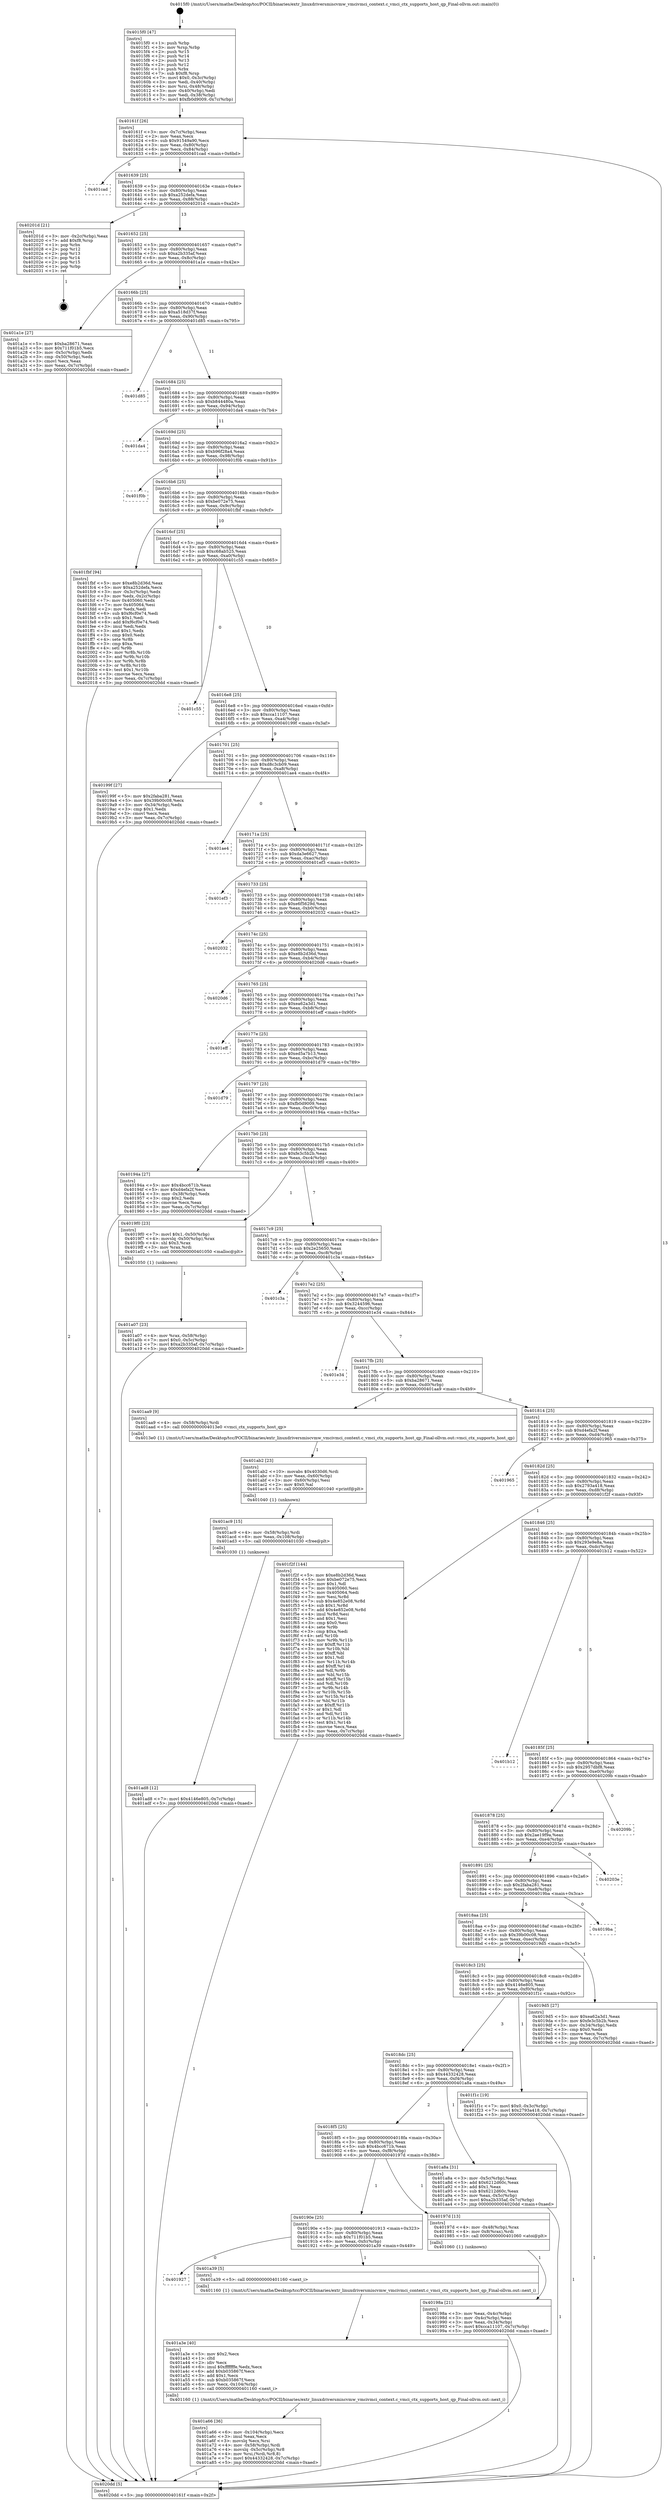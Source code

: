 digraph "0x4015f0" {
  label = "0x4015f0 (/mnt/c/Users/mathe/Desktop/tcc/POCII/binaries/extr_linuxdriversmiscvmw_vmcivmci_context.c_vmci_ctx_supports_host_qp_Final-ollvm.out::main(0))"
  labelloc = "t"
  node[shape=record]

  Entry [label="",width=0.3,height=0.3,shape=circle,fillcolor=black,style=filled]
  "0x40161f" [label="{
     0x40161f [26]\l
     | [instrs]\l
     &nbsp;&nbsp;0x40161f \<+3\>: mov -0x7c(%rbp),%eax\l
     &nbsp;&nbsp;0x401622 \<+2\>: mov %eax,%ecx\l
     &nbsp;&nbsp;0x401624 \<+6\>: sub $0x91549a90,%ecx\l
     &nbsp;&nbsp;0x40162a \<+3\>: mov %eax,-0x80(%rbp)\l
     &nbsp;&nbsp;0x40162d \<+6\>: mov %ecx,-0x84(%rbp)\l
     &nbsp;&nbsp;0x401633 \<+6\>: je 0000000000401cad \<main+0x6bd\>\l
  }"]
  "0x401cad" [label="{
     0x401cad\l
  }", style=dashed]
  "0x401639" [label="{
     0x401639 [25]\l
     | [instrs]\l
     &nbsp;&nbsp;0x401639 \<+5\>: jmp 000000000040163e \<main+0x4e\>\l
     &nbsp;&nbsp;0x40163e \<+3\>: mov -0x80(%rbp),%eax\l
     &nbsp;&nbsp;0x401641 \<+5\>: sub $0xa252defa,%eax\l
     &nbsp;&nbsp;0x401646 \<+6\>: mov %eax,-0x88(%rbp)\l
     &nbsp;&nbsp;0x40164c \<+6\>: je 000000000040201d \<main+0xa2d\>\l
  }"]
  Exit [label="",width=0.3,height=0.3,shape=circle,fillcolor=black,style=filled,peripheries=2]
  "0x40201d" [label="{
     0x40201d [21]\l
     | [instrs]\l
     &nbsp;&nbsp;0x40201d \<+3\>: mov -0x2c(%rbp),%eax\l
     &nbsp;&nbsp;0x402020 \<+7\>: add $0xf8,%rsp\l
     &nbsp;&nbsp;0x402027 \<+1\>: pop %rbx\l
     &nbsp;&nbsp;0x402028 \<+2\>: pop %r12\l
     &nbsp;&nbsp;0x40202a \<+2\>: pop %r13\l
     &nbsp;&nbsp;0x40202c \<+2\>: pop %r14\l
     &nbsp;&nbsp;0x40202e \<+2\>: pop %r15\l
     &nbsp;&nbsp;0x402030 \<+1\>: pop %rbp\l
     &nbsp;&nbsp;0x402031 \<+1\>: ret\l
  }"]
  "0x401652" [label="{
     0x401652 [25]\l
     | [instrs]\l
     &nbsp;&nbsp;0x401652 \<+5\>: jmp 0000000000401657 \<main+0x67\>\l
     &nbsp;&nbsp;0x401657 \<+3\>: mov -0x80(%rbp),%eax\l
     &nbsp;&nbsp;0x40165a \<+5\>: sub $0xa2b335af,%eax\l
     &nbsp;&nbsp;0x40165f \<+6\>: mov %eax,-0x8c(%rbp)\l
     &nbsp;&nbsp;0x401665 \<+6\>: je 0000000000401a1e \<main+0x42e\>\l
  }"]
  "0x401ad8" [label="{
     0x401ad8 [12]\l
     | [instrs]\l
     &nbsp;&nbsp;0x401ad8 \<+7\>: movl $0x4146e805,-0x7c(%rbp)\l
     &nbsp;&nbsp;0x401adf \<+5\>: jmp 00000000004020dd \<main+0xaed\>\l
  }"]
  "0x401a1e" [label="{
     0x401a1e [27]\l
     | [instrs]\l
     &nbsp;&nbsp;0x401a1e \<+5\>: mov $0xba28671,%eax\l
     &nbsp;&nbsp;0x401a23 \<+5\>: mov $0x711f01b5,%ecx\l
     &nbsp;&nbsp;0x401a28 \<+3\>: mov -0x5c(%rbp),%edx\l
     &nbsp;&nbsp;0x401a2b \<+3\>: cmp -0x50(%rbp),%edx\l
     &nbsp;&nbsp;0x401a2e \<+3\>: cmovl %ecx,%eax\l
     &nbsp;&nbsp;0x401a31 \<+3\>: mov %eax,-0x7c(%rbp)\l
     &nbsp;&nbsp;0x401a34 \<+5\>: jmp 00000000004020dd \<main+0xaed\>\l
  }"]
  "0x40166b" [label="{
     0x40166b [25]\l
     | [instrs]\l
     &nbsp;&nbsp;0x40166b \<+5\>: jmp 0000000000401670 \<main+0x80\>\l
     &nbsp;&nbsp;0x401670 \<+3\>: mov -0x80(%rbp),%eax\l
     &nbsp;&nbsp;0x401673 \<+5\>: sub $0xa518d37f,%eax\l
     &nbsp;&nbsp;0x401678 \<+6\>: mov %eax,-0x90(%rbp)\l
     &nbsp;&nbsp;0x40167e \<+6\>: je 0000000000401d85 \<main+0x795\>\l
  }"]
  "0x401ac9" [label="{
     0x401ac9 [15]\l
     | [instrs]\l
     &nbsp;&nbsp;0x401ac9 \<+4\>: mov -0x58(%rbp),%rdi\l
     &nbsp;&nbsp;0x401acd \<+6\>: mov %eax,-0x108(%rbp)\l
     &nbsp;&nbsp;0x401ad3 \<+5\>: call 0000000000401030 \<free@plt\>\l
     | [calls]\l
     &nbsp;&nbsp;0x401030 \{1\} (unknown)\l
  }"]
  "0x401d85" [label="{
     0x401d85\l
  }", style=dashed]
  "0x401684" [label="{
     0x401684 [25]\l
     | [instrs]\l
     &nbsp;&nbsp;0x401684 \<+5\>: jmp 0000000000401689 \<main+0x99\>\l
     &nbsp;&nbsp;0x401689 \<+3\>: mov -0x80(%rbp),%eax\l
     &nbsp;&nbsp;0x40168c \<+5\>: sub $0xb844480a,%eax\l
     &nbsp;&nbsp;0x401691 \<+6\>: mov %eax,-0x94(%rbp)\l
     &nbsp;&nbsp;0x401697 \<+6\>: je 0000000000401da4 \<main+0x7b4\>\l
  }"]
  "0x401ab2" [label="{
     0x401ab2 [23]\l
     | [instrs]\l
     &nbsp;&nbsp;0x401ab2 \<+10\>: movabs $0x4030d6,%rdi\l
     &nbsp;&nbsp;0x401abc \<+3\>: mov %eax,-0x60(%rbp)\l
     &nbsp;&nbsp;0x401abf \<+3\>: mov -0x60(%rbp),%esi\l
     &nbsp;&nbsp;0x401ac2 \<+2\>: mov $0x0,%al\l
     &nbsp;&nbsp;0x401ac4 \<+5\>: call 0000000000401040 \<printf@plt\>\l
     | [calls]\l
     &nbsp;&nbsp;0x401040 \{1\} (unknown)\l
  }"]
  "0x401da4" [label="{
     0x401da4\l
  }", style=dashed]
  "0x40169d" [label="{
     0x40169d [25]\l
     | [instrs]\l
     &nbsp;&nbsp;0x40169d \<+5\>: jmp 00000000004016a2 \<main+0xb2\>\l
     &nbsp;&nbsp;0x4016a2 \<+3\>: mov -0x80(%rbp),%eax\l
     &nbsp;&nbsp;0x4016a5 \<+5\>: sub $0xb96f28a4,%eax\l
     &nbsp;&nbsp;0x4016aa \<+6\>: mov %eax,-0x98(%rbp)\l
     &nbsp;&nbsp;0x4016b0 \<+6\>: je 0000000000401f0b \<main+0x91b\>\l
  }"]
  "0x401a66" [label="{
     0x401a66 [36]\l
     | [instrs]\l
     &nbsp;&nbsp;0x401a66 \<+6\>: mov -0x104(%rbp),%ecx\l
     &nbsp;&nbsp;0x401a6c \<+3\>: imul %eax,%ecx\l
     &nbsp;&nbsp;0x401a6f \<+3\>: movslq %ecx,%rsi\l
     &nbsp;&nbsp;0x401a72 \<+4\>: mov -0x58(%rbp),%rdi\l
     &nbsp;&nbsp;0x401a76 \<+4\>: movslq -0x5c(%rbp),%r8\l
     &nbsp;&nbsp;0x401a7a \<+4\>: mov %rsi,(%rdi,%r8,8)\l
     &nbsp;&nbsp;0x401a7e \<+7\>: movl $0x44332428,-0x7c(%rbp)\l
     &nbsp;&nbsp;0x401a85 \<+5\>: jmp 00000000004020dd \<main+0xaed\>\l
  }"]
  "0x401f0b" [label="{
     0x401f0b\l
  }", style=dashed]
  "0x4016b6" [label="{
     0x4016b6 [25]\l
     | [instrs]\l
     &nbsp;&nbsp;0x4016b6 \<+5\>: jmp 00000000004016bb \<main+0xcb\>\l
     &nbsp;&nbsp;0x4016bb \<+3\>: mov -0x80(%rbp),%eax\l
     &nbsp;&nbsp;0x4016be \<+5\>: sub $0xbe072e75,%eax\l
     &nbsp;&nbsp;0x4016c3 \<+6\>: mov %eax,-0x9c(%rbp)\l
     &nbsp;&nbsp;0x4016c9 \<+6\>: je 0000000000401fbf \<main+0x9cf\>\l
  }"]
  "0x401a3e" [label="{
     0x401a3e [40]\l
     | [instrs]\l
     &nbsp;&nbsp;0x401a3e \<+5\>: mov $0x2,%ecx\l
     &nbsp;&nbsp;0x401a43 \<+1\>: cltd\l
     &nbsp;&nbsp;0x401a44 \<+2\>: idiv %ecx\l
     &nbsp;&nbsp;0x401a46 \<+6\>: imul $0xfffffffe,%edx,%ecx\l
     &nbsp;&nbsp;0x401a4c \<+6\>: add $0xb035867f,%ecx\l
     &nbsp;&nbsp;0x401a52 \<+3\>: add $0x1,%ecx\l
     &nbsp;&nbsp;0x401a55 \<+6\>: sub $0xb035867f,%ecx\l
     &nbsp;&nbsp;0x401a5b \<+6\>: mov %ecx,-0x104(%rbp)\l
     &nbsp;&nbsp;0x401a61 \<+5\>: call 0000000000401160 \<next_i\>\l
     | [calls]\l
     &nbsp;&nbsp;0x401160 \{1\} (/mnt/c/Users/mathe/Desktop/tcc/POCII/binaries/extr_linuxdriversmiscvmw_vmcivmci_context.c_vmci_ctx_supports_host_qp_Final-ollvm.out::next_i)\l
  }"]
  "0x401fbf" [label="{
     0x401fbf [94]\l
     | [instrs]\l
     &nbsp;&nbsp;0x401fbf \<+5\>: mov $0xe8b2d36d,%eax\l
     &nbsp;&nbsp;0x401fc4 \<+5\>: mov $0xa252defa,%ecx\l
     &nbsp;&nbsp;0x401fc9 \<+3\>: mov -0x3c(%rbp),%edx\l
     &nbsp;&nbsp;0x401fcc \<+3\>: mov %edx,-0x2c(%rbp)\l
     &nbsp;&nbsp;0x401fcf \<+7\>: mov 0x405060,%edx\l
     &nbsp;&nbsp;0x401fd6 \<+7\>: mov 0x405064,%esi\l
     &nbsp;&nbsp;0x401fdd \<+2\>: mov %edx,%edi\l
     &nbsp;&nbsp;0x401fdf \<+6\>: sub $0xf6cf0e74,%edi\l
     &nbsp;&nbsp;0x401fe5 \<+3\>: sub $0x1,%edi\l
     &nbsp;&nbsp;0x401fe8 \<+6\>: add $0xf6cf0e74,%edi\l
     &nbsp;&nbsp;0x401fee \<+3\>: imul %edi,%edx\l
     &nbsp;&nbsp;0x401ff1 \<+3\>: and $0x1,%edx\l
     &nbsp;&nbsp;0x401ff4 \<+3\>: cmp $0x0,%edx\l
     &nbsp;&nbsp;0x401ff7 \<+4\>: sete %r8b\l
     &nbsp;&nbsp;0x401ffb \<+3\>: cmp $0xa,%esi\l
     &nbsp;&nbsp;0x401ffe \<+4\>: setl %r9b\l
     &nbsp;&nbsp;0x402002 \<+3\>: mov %r8b,%r10b\l
     &nbsp;&nbsp;0x402005 \<+3\>: and %r9b,%r10b\l
     &nbsp;&nbsp;0x402008 \<+3\>: xor %r9b,%r8b\l
     &nbsp;&nbsp;0x40200b \<+3\>: or %r8b,%r10b\l
     &nbsp;&nbsp;0x40200e \<+4\>: test $0x1,%r10b\l
     &nbsp;&nbsp;0x402012 \<+3\>: cmovne %ecx,%eax\l
     &nbsp;&nbsp;0x402015 \<+3\>: mov %eax,-0x7c(%rbp)\l
     &nbsp;&nbsp;0x402018 \<+5\>: jmp 00000000004020dd \<main+0xaed\>\l
  }"]
  "0x4016cf" [label="{
     0x4016cf [25]\l
     | [instrs]\l
     &nbsp;&nbsp;0x4016cf \<+5\>: jmp 00000000004016d4 \<main+0xe4\>\l
     &nbsp;&nbsp;0x4016d4 \<+3\>: mov -0x80(%rbp),%eax\l
     &nbsp;&nbsp;0x4016d7 \<+5\>: sub $0xc68ab525,%eax\l
     &nbsp;&nbsp;0x4016dc \<+6\>: mov %eax,-0xa0(%rbp)\l
     &nbsp;&nbsp;0x4016e2 \<+6\>: je 0000000000401c55 \<main+0x665\>\l
  }"]
  "0x401927" [label="{
     0x401927\l
  }", style=dashed]
  "0x401c55" [label="{
     0x401c55\l
  }", style=dashed]
  "0x4016e8" [label="{
     0x4016e8 [25]\l
     | [instrs]\l
     &nbsp;&nbsp;0x4016e8 \<+5\>: jmp 00000000004016ed \<main+0xfd\>\l
     &nbsp;&nbsp;0x4016ed \<+3\>: mov -0x80(%rbp),%eax\l
     &nbsp;&nbsp;0x4016f0 \<+5\>: sub $0xcca11107,%eax\l
     &nbsp;&nbsp;0x4016f5 \<+6\>: mov %eax,-0xa4(%rbp)\l
     &nbsp;&nbsp;0x4016fb \<+6\>: je 000000000040199f \<main+0x3af\>\l
  }"]
  "0x401a39" [label="{
     0x401a39 [5]\l
     | [instrs]\l
     &nbsp;&nbsp;0x401a39 \<+5\>: call 0000000000401160 \<next_i\>\l
     | [calls]\l
     &nbsp;&nbsp;0x401160 \{1\} (/mnt/c/Users/mathe/Desktop/tcc/POCII/binaries/extr_linuxdriversmiscvmw_vmcivmci_context.c_vmci_ctx_supports_host_qp_Final-ollvm.out::next_i)\l
  }"]
  "0x40199f" [label="{
     0x40199f [27]\l
     | [instrs]\l
     &nbsp;&nbsp;0x40199f \<+5\>: mov $0x2faba281,%eax\l
     &nbsp;&nbsp;0x4019a4 \<+5\>: mov $0x39b00c08,%ecx\l
     &nbsp;&nbsp;0x4019a9 \<+3\>: mov -0x34(%rbp),%edx\l
     &nbsp;&nbsp;0x4019ac \<+3\>: cmp $0x1,%edx\l
     &nbsp;&nbsp;0x4019af \<+3\>: cmovl %ecx,%eax\l
     &nbsp;&nbsp;0x4019b2 \<+3\>: mov %eax,-0x7c(%rbp)\l
     &nbsp;&nbsp;0x4019b5 \<+5\>: jmp 00000000004020dd \<main+0xaed\>\l
  }"]
  "0x401701" [label="{
     0x401701 [25]\l
     | [instrs]\l
     &nbsp;&nbsp;0x401701 \<+5\>: jmp 0000000000401706 \<main+0x116\>\l
     &nbsp;&nbsp;0x401706 \<+3\>: mov -0x80(%rbp),%eax\l
     &nbsp;&nbsp;0x401709 \<+5\>: sub $0xd8c3cb09,%eax\l
     &nbsp;&nbsp;0x40170e \<+6\>: mov %eax,-0xa8(%rbp)\l
     &nbsp;&nbsp;0x401714 \<+6\>: je 0000000000401ae4 \<main+0x4f4\>\l
  }"]
  "0x401a07" [label="{
     0x401a07 [23]\l
     | [instrs]\l
     &nbsp;&nbsp;0x401a07 \<+4\>: mov %rax,-0x58(%rbp)\l
     &nbsp;&nbsp;0x401a0b \<+7\>: movl $0x0,-0x5c(%rbp)\l
     &nbsp;&nbsp;0x401a12 \<+7\>: movl $0xa2b335af,-0x7c(%rbp)\l
     &nbsp;&nbsp;0x401a19 \<+5\>: jmp 00000000004020dd \<main+0xaed\>\l
  }"]
  "0x401ae4" [label="{
     0x401ae4\l
  }", style=dashed]
  "0x40171a" [label="{
     0x40171a [25]\l
     | [instrs]\l
     &nbsp;&nbsp;0x40171a \<+5\>: jmp 000000000040171f \<main+0x12f\>\l
     &nbsp;&nbsp;0x40171f \<+3\>: mov -0x80(%rbp),%eax\l
     &nbsp;&nbsp;0x401722 \<+5\>: sub $0xda3e6627,%eax\l
     &nbsp;&nbsp;0x401727 \<+6\>: mov %eax,-0xac(%rbp)\l
     &nbsp;&nbsp;0x40172d \<+6\>: je 0000000000401ef3 \<main+0x903\>\l
  }"]
  "0x40198a" [label="{
     0x40198a [21]\l
     | [instrs]\l
     &nbsp;&nbsp;0x40198a \<+3\>: mov %eax,-0x4c(%rbp)\l
     &nbsp;&nbsp;0x40198d \<+3\>: mov -0x4c(%rbp),%eax\l
     &nbsp;&nbsp;0x401990 \<+3\>: mov %eax,-0x34(%rbp)\l
     &nbsp;&nbsp;0x401993 \<+7\>: movl $0xcca11107,-0x7c(%rbp)\l
     &nbsp;&nbsp;0x40199a \<+5\>: jmp 00000000004020dd \<main+0xaed\>\l
  }"]
  "0x401ef3" [label="{
     0x401ef3\l
  }", style=dashed]
  "0x401733" [label="{
     0x401733 [25]\l
     | [instrs]\l
     &nbsp;&nbsp;0x401733 \<+5\>: jmp 0000000000401738 \<main+0x148\>\l
     &nbsp;&nbsp;0x401738 \<+3\>: mov -0x80(%rbp),%eax\l
     &nbsp;&nbsp;0x40173b \<+5\>: sub $0xe6f5629d,%eax\l
     &nbsp;&nbsp;0x401740 \<+6\>: mov %eax,-0xb0(%rbp)\l
     &nbsp;&nbsp;0x401746 \<+6\>: je 0000000000402032 \<main+0xa42\>\l
  }"]
  "0x40190e" [label="{
     0x40190e [25]\l
     | [instrs]\l
     &nbsp;&nbsp;0x40190e \<+5\>: jmp 0000000000401913 \<main+0x323\>\l
     &nbsp;&nbsp;0x401913 \<+3\>: mov -0x80(%rbp),%eax\l
     &nbsp;&nbsp;0x401916 \<+5\>: sub $0x711f01b5,%eax\l
     &nbsp;&nbsp;0x40191b \<+6\>: mov %eax,-0xfc(%rbp)\l
     &nbsp;&nbsp;0x401921 \<+6\>: je 0000000000401a39 \<main+0x449\>\l
  }"]
  "0x402032" [label="{
     0x402032\l
  }", style=dashed]
  "0x40174c" [label="{
     0x40174c [25]\l
     | [instrs]\l
     &nbsp;&nbsp;0x40174c \<+5\>: jmp 0000000000401751 \<main+0x161\>\l
     &nbsp;&nbsp;0x401751 \<+3\>: mov -0x80(%rbp),%eax\l
     &nbsp;&nbsp;0x401754 \<+5\>: sub $0xe8b2d36d,%eax\l
     &nbsp;&nbsp;0x401759 \<+6\>: mov %eax,-0xb4(%rbp)\l
     &nbsp;&nbsp;0x40175f \<+6\>: je 00000000004020d6 \<main+0xae6\>\l
  }"]
  "0x40197d" [label="{
     0x40197d [13]\l
     | [instrs]\l
     &nbsp;&nbsp;0x40197d \<+4\>: mov -0x48(%rbp),%rax\l
     &nbsp;&nbsp;0x401981 \<+4\>: mov 0x8(%rax),%rdi\l
     &nbsp;&nbsp;0x401985 \<+5\>: call 0000000000401060 \<atoi@plt\>\l
     | [calls]\l
     &nbsp;&nbsp;0x401060 \{1\} (unknown)\l
  }"]
  "0x4020d6" [label="{
     0x4020d6\l
  }", style=dashed]
  "0x401765" [label="{
     0x401765 [25]\l
     | [instrs]\l
     &nbsp;&nbsp;0x401765 \<+5\>: jmp 000000000040176a \<main+0x17a\>\l
     &nbsp;&nbsp;0x40176a \<+3\>: mov -0x80(%rbp),%eax\l
     &nbsp;&nbsp;0x40176d \<+5\>: sub $0xea62a3d1,%eax\l
     &nbsp;&nbsp;0x401772 \<+6\>: mov %eax,-0xb8(%rbp)\l
     &nbsp;&nbsp;0x401778 \<+6\>: je 0000000000401eff \<main+0x90f\>\l
  }"]
  "0x4018f5" [label="{
     0x4018f5 [25]\l
     | [instrs]\l
     &nbsp;&nbsp;0x4018f5 \<+5\>: jmp 00000000004018fa \<main+0x30a\>\l
     &nbsp;&nbsp;0x4018fa \<+3\>: mov -0x80(%rbp),%eax\l
     &nbsp;&nbsp;0x4018fd \<+5\>: sub $0x4bcc671b,%eax\l
     &nbsp;&nbsp;0x401902 \<+6\>: mov %eax,-0xf8(%rbp)\l
     &nbsp;&nbsp;0x401908 \<+6\>: je 000000000040197d \<main+0x38d\>\l
  }"]
  "0x401eff" [label="{
     0x401eff\l
  }", style=dashed]
  "0x40177e" [label="{
     0x40177e [25]\l
     | [instrs]\l
     &nbsp;&nbsp;0x40177e \<+5\>: jmp 0000000000401783 \<main+0x193\>\l
     &nbsp;&nbsp;0x401783 \<+3\>: mov -0x80(%rbp),%eax\l
     &nbsp;&nbsp;0x401786 \<+5\>: sub $0xed5a7b13,%eax\l
     &nbsp;&nbsp;0x40178b \<+6\>: mov %eax,-0xbc(%rbp)\l
     &nbsp;&nbsp;0x401791 \<+6\>: je 0000000000401d79 \<main+0x789\>\l
  }"]
  "0x401a8a" [label="{
     0x401a8a [31]\l
     | [instrs]\l
     &nbsp;&nbsp;0x401a8a \<+3\>: mov -0x5c(%rbp),%eax\l
     &nbsp;&nbsp;0x401a8d \<+5\>: add $0x6212d60c,%eax\l
     &nbsp;&nbsp;0x401a92 \<+3\>: add $0x1,%eax\l
     &nbsp;&nbsp;0x401a95 \<+5\>: sub $0x6212d60c,%eax\l
     &nbsp;&nbsp;0x401a9a \<+3\>: mov %eax,-0x5c(%rbp)\l
     &nbsp;&nbsp;0x401a9d \<+7\>: movl $0xa2b335af,-0x7c(%rbp)\l
     &nbsp;&nbsp;0x401aa4 \<+5\>: jmp 00000000004020dd \<main+0xaed\>\l
  }"]
  "0x401d79" [label="{
     0x401d79\l
  }", style=dashed]
  "0x401797" [label="{
     0x401797 [25]\l
     | [instrs]\l
     &nbsp;&nbsp;0x401797 \<+5\>: jmp 000000000040179c \<main+0x1ac\>\l
     &nbsp;&nbsp;0x40179c \<+3\>: mov -0x80(%rbp),%eax\l
     &nbsp;&nbsp;0x40179f \<+5\>: sub $0xfb0d9009,%eax\l
     &nbsp;&nbsp;0x4017a4 \<+6\>: mov %eax,-0xc0(%rbp)\l
     &nbsp;&nbsp;0x4017aa \<+6\>: je 000000000040194a \<main+0x35a\>\l
  }"]
  "0x4018dc" [label="{
     0x4018dc [25]\l
     | [instrs]\l
     &nbsp;&nbsp;0x4018dc \<+5\>: jmp 00000000004018e1 \<main+0x2f1\>\l
     &nbsp;&nbsp;0x4018e1 \<+3\>: mov -0x80(%rbp),%eax\l
     &nbsp;&nbsp;0x4018e4 \<+5\>: sub $0x44332428,%eax\l
     &nbsp;&nbsp;0x4018e9 \<+6\>: mov %eax,-0xf4(%rbp)\l
     &nbsp;&nbsp;0x4018ef \<+6\>: je 0000000000401a8a \<main+0x49a\>\l
  }"]
  "0x40194a" [label="{
     0x40194a [27]\l
     | [instrs]\l
     &nbsp;&nbsp;0x40194a \<+5\>: mov $0x4bcc671b,%eax\l
     &nbsp;&nbsp;0x40194f \<+5\>: mov $0xd4efa2f,%ecx\l
     &nbsp;&nbsp;0x401954 \<+3\>: mov -0x38(%rbp),%edx\l
     &nbsp;&nbsp;0x401957 \<+3\>: cmp $0x2,%edx\l
     &nbsp;&nbsp;0x40195a \<+3\>: cmovne %ecx,%eax\l
     &nbsp;&nbsp;0x40195d \<+3\>: mov %eax,-0x7c(%rbp)\l
     &nbsp;&nbsp;0x401960 \<+5\>: jmp 00000000004020dd \<main+0xaed\>\l
  }"]
  "0x4017b0" [label="{
     0x4017b0 [25]\l
     | [instrs]\l
     &nbsp;&nbsp;0x4017b0 \<+5\>: jmp 00000000004017b5 \<main+0x1c5\>\l
     &nbsp;&nbsp;0x4017b5 \<+3\>: mov -0x80(%rbp),%eax\l
     &nbsp;&nbsp;0x4017b8 \<+5\>: sub $0xfe3c5b2b,%eax\l
     &nbsp;&nbsp;0x4017bd \<+6\>: mov %eax,-0xc4(%rbp)\l
     &nbsp;&nbsp;0x4017c3 \<+6\>: je 00000000004019f0 \<main+0x400\>\l
  }"]
  "0x4020dd" [label="{
     0x4020dd [5]\l
     | [instrs]\l
     &nbsp;&nbsp;0x4020dd \<+5\>: jmp 000000000040161f \<main+0x2f\>\l
  }"]
  "0x4015f0" [label="{
     0x4015f0 [47]\l
     | [instrs]\l
     &nbsp;&nbsp;0x4015f0 \<+1\>: push %rbp\l
     &nbsp;&nbsp;0x4015f1 \<+3\>: mov %rsp,%rbp\l
     &nbsp;&nbsp;0x4015f4 \<+2\>: push %r15\l
     &nbsp;&nbsp;0x4015f6 \<+2\>: push %r14\l
     &nbsp;&nbsp;0x4015f8 \<+2\>: push %r13\l
     &nbsp;&nbsp;0x4015fa \<+2\>: push %r12\l
     &nbsp;&nbsp;0x4015fc \<+1\>: push %rbx\l
     &nbsp;&nbsp;0x4015fd \<+7\>: sub $0xf8,%rsp\l
     &nbsp;&nbsp;0x401604 \<+7\>: movl $0x0,-0x3c(%rbp)\l
     &nbsp;&nbsp;0x40160b \<+3\>: mov %edi,-0x40(%rbp)\l
     &nbsp;&nbsp;0x40160e \<+4\>: mov %rsi,-0x48(%rbp)\l
     &nbsp;&nbsp;0x401612 \<+3\>: mov -0x40(%rbp),%edi\l
     &nbsp;&nbsp;0x401615 \<+3\>: mov %edi,-0x38(%rbp)\l
     &nbsp;&nbsp;0x401618 \<+7\>: movl $0xfb0d9009,-0x7c(%rbp)\l
  }"]
  "0x401f1c" [label="{
     0x401f1c [19]\l
     | [instrs]\l
     &nbsp;&nbsp;0x401f1c \<+7\>: movl $0x0,-0x3c(%rbp)\l
     &nbsp;&nbsp;0x401f23 \<+7\>: movl $0x2793a418,-0x7c(%rbp)\l
     &nbsp;&nbsp;0x401f2a \<+5\>: jmp 00000000004020dd \<main+0xaed\>\l
  }"]
  "0x4019f0" [label="{
     0x4019f0 [23]\l
     | [instrs]\l
     &nbsp;&nbsp;0x4019f0 \<+7\>: movl $0x1,-0x50(%rbp)\l
     &nbsp;&nbsp;0x4019f7 \<+4\>: movslq -0x50(%rbp),%rax\l
     &nbsp;&nbsp;0x4019fb \<+4\>: shl $0x3,%rax\l
     &nbsp;&nbsp;0x4019ff \<+3\>: mov %rax,%rdi\l
     &nbsp;&nbsp;0x401a02 \<+5\>: call 0000000000401050 \<malloc@plt\>\l
     | [calls]\l
     &nbsp;&nbsp;0x401050 \{1\} (unknown)\l
  }"]
  "0x4017c9" [label="{
     0x4017c9 [25]\l
     | [instrs]\l
     &nbsp;&nbsp;0x4017c9 \<+5\>: jmp 00000000004017ce \<main+0x1de\>\l
     &nbsp;&nbsp;0x4017ce \<+3\>: mov -0x80(%rbp),%eax\l
     &nbsp;&nbsp;0x4017d1 \<+5\>: sub $0x2e25650,%eax\l
     &nbsp;&nbsp;0x4017d6 \<+6\>: mov %eax,-0xc8(%rbp)\l
     &nbsp;&nbsp;0x4017dc \<+6\>: je 0000000000401c3a \<main+0x64a\>\l
  }"]
  "0x4018c3" [label="{
     0x4018c3 [25]\l
     | [instrs]\l
     &nbsp;&nbsp;0x4018c3 \<+5\>: jmp 00000000004018c8 \<main+0x2d8\>\l
     &nbsp;&nbsp;0x4018c8 \<+3\>: mov -0x80(%rbp),%eax\l
     &nbsp;&nbsp;0x4018cb \<+5\>: sub $0x4146e805,%eax\l
     &nbsp;&nbsp;0x4018d0 \<+6\>: mov %eax,-0xf0(%rbp)\l
     &nbsp;&nbsp;0x4018d6 \<+6\>: je 0000000000401f1c \<main+0x92c\>\l
  }"]
  "0x401c3a" [label="{
     0x401c3a\l
  }", style=dashed]
  "0x4017e2" [label="{
     0x4017e2 [25]\l
     | [instrs]\l
     &nbsp;&nbsp;0x4017e2 \<+5\>: jmp 00000000004017e7 \<main+0x1f7\>\l
     &nbsp;&nbsp;0x4017e7 \<+3\>: mov -0x80(%rbp),%eax\l
     &nbsp;&nbsp;0x4017ea \<+5\>: sub $0x3244596,%eax\l
     &nbsp;&nbsp;0x4017ef \<+6\>: mov %eax,-0xcc(%rbp)\l
     &nbsp;&nbsp;0x4017f5 \<+6\>: je 0000000000401e34 \<main+0x844\>\l
  }"]
  "0x4019d5" [label="{
     0x4019d5 [27]\l
     | [instrs]\l
     &nbsp;&nbsp;0x4019d5 \<+5\>: mov $0xea62a3d1,%eax\l
     &nbsp;&nbsp;0x4019da \<+5\>: mov $0xfe3c5b2b,%ecx\l
     &nbsp;&nbsp;0x4019df \<+3\>: mov -0x34(%rbp),%edx\l
     &nbsp;&nbsp;0x4019e2 \<+3\>: cmp $0x0,%edx\l
     &nbsp;&nbsp;0x4019e5 \<+3\>: cmove %ecx,%eax\l
     &nbsp;&nbsp;0x4019e8 \<+3\>: mov %eax,-0x7c(%rbp)\l
     &nbsp;&nbsp;0x4019eb \<+5\>: jmp 00000000004020dd \<main+0xaed\>\l
  }"]
  "0x401e34" [label="{
     0x401e34\l
  }", style=dashed]
  "0x4017fb" [label="{
     0x4017fb [25]\l
     | [instrs]\l
     &nbsp;&nbsp;0x4017fb \<+5\>: jmp 0000000000401800 \<main+0x210\>\l
     &nbsp;&nbsp;0x401800 \<+3\>: mov -0x80(%rbp),%eax\l
     &nbsp;&nbsp;0x401803 \<+5\>: sub $0xba28671,%eax\l
     &nbsp;&nbsp;0x401808 \<+6\>: mov %eax,-0xd0(%rbp)\l
     &nbsp;&nbsp;0x40180e \<+6\>: je 0000000000401aa9 \<main+0x4b9\>\l
  }"]
  "0x4018aa" [label="{
     0x4018aa [25]\l
     | [instrs]\l
     &nbsp;&nbsp;0x4018aa \<+5\>: jmp 00000000004018af \<main+0x2bf\>\l
     &nbsp;&nbsp;0x4018af \<+3\>: mov -0x80(%rbp),%eax\l
     &nbsp;&nbsp;0x4018b2 \<+5\>: sub $0x39b00c08,%eax\l
     &nbsp;&nbsp;0x4018b7 \<+6\>: mov %eax,-0xec(%rbp)\l
     &nbsp;&nbsp;0x4018bd \<+6\>: je 00000000004019d5 \<main+0x3e5\>\l
  }"]
  "0x401aa9" [label="{
     0x401aa9 [9]\l
     | [instrs]\l
     &nbsp;&nbsp;0x401aa9 \<+4\>: mov -0x58(%rbp),%rdi\l
     &nbsp;&nbsp;0x401aad \<+5\>: call 00000000004013e0 \<vmci_ctx_supports_host_qp\>\l
     | [calls]\l
     &nbsp;&nbsp;0x4013e0 \{1\} (/mnt/c/Users/mathe/Desktop/tcc/POCII/binaries/extr_linuxdriversmiscvmw_vmcivmci_context.c_vmci_ctx_supports_host_qp_Final-ollvm.out::vmci_ctx_supports_host_qp)\l
  }"]
  "0x401814" [label="{
     0x401814 [25]\l
     | [instrs]\l
     &nbsp;&nbsp;0x401814 \<+5\>: jmp 0000000000401819 \<main+0x229\>\l
     &nbsp;&nbsp;0x401819 \<+3\>: mov -0x80(%rbp),%eax\l
     &nbsp;&nbsp;0x40181c \<+5\>: sub $0xd4efa2f,%eax\l
     &nbsp;&nbsp;0x401821 \<+6\>: mov %eax,-0xd4(%rbp)\l
     &nbsp;&nbsp;0x401827 \<+6\>: je 0000000000401965 \<main+0x375\>\l
  }"]
  "0x4019ba" [label="{
     0x4019ba\l
  }", style=dashed]
  "0x401965" [label="{
     0x401965\l
  }", style=dashed]
  "0x40182d" [label="{
     0x40182d [25]\l
     | [instrs]\l
     &nbsp;&nbsp;0x40182d \<+5\>: jmp 0000000000401832 \<main+0x242\>\l
     &nbsp;&nbsp;0x401832 \<+3\>: mov -0x80(%rbp),%eax\l
     &nbsp;&nbsp;0x401835 \<+5\>: sub $0x2793a418,%eax\l
     &nbsp;&nbsp;0x40183a \<+6\>: mov %eax,-0xd8(%rbp)\l
     &nbsp;&nbsp;0x401840 \<+6\>: je 0000000000401f2f \<main+0x93f\>\l
  }"]
  "0x401891" [label="{
     0x401891 [25]\l
     | [instrs]\l
     &nbsp;&nbsp;0x401891 \<+5\>: jmp 0000000000401896 \<main+0x2a6\>\l
     &nbsp;&nbsp;0x401896 \<+3\>: mov -0x80(%rbp),%eax\l
     &nbsp;&nbsp;0x401899 \<+5\>: sub $0x2faba281,%eax\l
     &nbsp;&nbsp;0x40189e \<+6\>: mov %eax,-0xe8(%rbp)\l
     &nbsp;&nbsp;0x4018a4 \<+6\>: je 00000000004019ba \<main+0x3ca\>\l
  }"]
  "0x401f2f" [label="{
     0x401f2f [144]\l
     | [instrs]\l
     &nbsp;&nbsp;0x401f2f \<+5\>: mov $0xe8b2d36d,%eax\l
     &nbsp;&nbsp;0x401f34 \<+5\>: mov $0xbe072e75,%ecx\l
     &nbsp;&nbsp;0x401f39 \<+2\>: mov $0x1,%dl\l
     &nbsp;&nbsp;0x401f3b \<+7\>: mov 0x405060,%esi\l
     &nbsp;&nbsp;0x401f42 \<+7\>: mov 0x405064,%edi\l
     &nbsp;&nbsp;0x401f49 \<+3\>: mov %esi,%r8d\l
     &nbsp;&nbsp;0x401f4c \<+7\>: sub $0x4e852e08,%r8d\l
     &nbsp;&nbsp;0x401f53 \<+4\>: sub $0x1,%r8d\l
     &nbsp;&nbsp;0x401f57 \<+7\>: add $0x4e852e08,%r8d\l
     &nbsp;&nbsp;0x401f5e \<+4\>: imul %r8d,%esi\l
     &nbsp;&nbsp;0x401f62 \<+3\>: and $0x1,%esi\l
     &nbsp;&nbsp;0x401f65 \<+3\>: cmp $0x0,%esi\l
     &nbsp;&nbsp;0x401f68 \<+4\>: sete %r9b\l
     &nbsp;&nbsp;0x401f6c \<+3\>: cmp $0xa,%edi\l
     &nbsp;&nbsp;0x401f6f \<+4\>: setl %r10b\l
     &nbsp;&nbsp;0x401f73 \<+3\>: mov %r9b,%r11b\l
     &nbsp;&nbsp;0x401f76 \<+4\>: xor $0xff,%r11b\l
     &nbsp;&nbsp;0x401f7a \<+3\>: mov %r10b,%bl\l
     &nbsp;&nbsp;0x401f7d \<+3\>: xor $0xff,%bl\l
     &nbsp;&nbsp;0x401f80 \<+3\>: xor $0x1,%dl\l
     &nbsp;&nbsp;0x401f83 \<+3\>: mov %r11b,%r14b\l
     &nbsp;&nbsp;0x401f86 \<+4\>: and $0xff,%r14b\l
     &nbsp;&nbsp;0x401f8a \<+3\>: and %dl,%r9b\l
     &nbsp;&nbsp;0x401f8d \<+3\>: mov %bl,%r15b\l
     &nbsp;&nbsp;0x401f90 \<+4\>: and $0xff,%r15b\l
     &nbsp;&nbsp;0x401f94 \<+3\>: and %dl,%r10b\l
     &nbsp;&nbsp;0x401f97 \<+3\>: or %r9b,%r14b\l
     &nbsp;&nbsp;0x401f9a \<+3\>: or %r10b,%r15b\l
     &nbsp;&nbsp;0x401f9d \<+3\>: xor %r15b,%r14b\l
     &nbsp;&nbsp;0x401fa0 \<+3\>: or %bl,%r11b\l
     &nbsp;&nbsp;0x401fa3 \<+4\>: xor $0xff,%r11b\l
     &nbsp;&nbsp;0x401fa7 \<+3\>: or $0x1,%dl\l
     &nbsp;&nbsp;0x401faa \<+3\>: and %dl,%r11b\l
     &nbsp;&nbsp;0x401fad \<+3\>: or %r11b,%r14b\l
     &nbsp;&nbsp;0x401fb0 \<+4\>: test $0x1,%r14b\l
     &nbsp;&nbsp;0x401fb4 \<+3\>: cmovne %ecx,%eax\l
     &nbsp;&nbsp;0x401fb7 \<+3\>: mov %eax,-0x7c(%rbp)\l
     &nbsp;&nbsp;0x401fba \<+5\>: jmp 00000000004020dd \<main+0xaed\>\l
  }"]
  "0x401846" [label="{
     0x401846 [25]\l
     | [instrs]\l
     &nbsp;&nbsp;0x401846 \<+5\>: jmp 000000000040184b \<main+0x25b\>\l
     &nbsp;&nbsp;0x40184b \<+3\>: mov -0x80(%rbp),%eax\l
     &nbsp;&nbsp;0x40184e \<+5\>: sub $0x293e9e8a,%eax\l
     &nbsp;&nbsp;0x401853 \<+6\>: mov %eax,-0xdc(%rbp)\l
     &nbsp;&nbsp;0x401859 \<+6\>: je 0000000000401b12 \<main+0x522\>\l
  }"]
  "0x40203e" [label="{
     0x40203e\l
  }", style=dashed]
  "0x401b12" [label="{
     0x401b12\l
  }", style=dashed]
  "0x40185f" [label="{
     0x40185f [25]\l
     | [instrs]\l
     &nbsp;&nbsp;0x40185f \<+5\>: jmp 0000000000401864 \<main+0x274\>\l
     &nbsp;&nbsp;0x401864 \<+3\>: mov -0x80(%rbp),%eax\l
     &nbsp;&nbsp;0x401867 \<+5\>: sub $0x2957dbf8,%eax\l
     &nbsp;&nbsp;0x40186c \<+6\>: mov %eax,-0xe0(%rbp)\l
     &nbsp;&nbsp;0x401872 \<+6\>: je 000000000040209b \<main+0xaab\>\l
  }"]
  "0x401878" [label="{
     0x401878 [25]\l
     | [instrs]\l
     &nbsp;&nbsp;0x401878 \<+5\>: jmp 000000000040187d \<main+0x28d\>\l
     &nbsp;&nbsp;0x40187d \<+3\>: mov -0x80(%rbp),%eax\l
     &nbsp;&nbsp;0x401880 \<+5\>: sub $0x2ae19f9a,%eax\l
     &nbsp;&nbsp;0x401885 \<+6\>: mov %eax,-0xe4(%rbp)\l
     &nbsp;&nbsp;0x40188b \<+6\>: je 000000000040203e \<main+0xa4e\>\l
  }"]
  "0x40209b" [label="{
     0x40209b\l
  }", style=dashed]
  Entry -> "0x4015f0" [label=" 1"]
  "0x40161f" -> "0x401cad" [label=" 0"]
  "0x40161f" -> "0x401639" [label=" 14"]
  "0x40201d" -> Exit [label=" 1"]
  "0x401639" -> "0x40201d" [label=" 1"]
  "0x401639" -> "0x401652" [label=" 13"]
  "0x401fbf" -> "0x4020dd" [label=" 1"]
  "0x401652" -> "0x401a1e" [label=" 2"]
  "0x401652" -> "0x40166b" [label=" 11"]
  "0x401f2f" -> "0x4020dd" [label=" 1"]
  "0x40166b" -> "0x401d85" [label=" 0"]
  "0x40166b" -> "0x401684" [label=" 11"]
  "0x401f1c" -> "0x4020dd" [label=" 1"]
  "0x401684" -> "0x401da4" [label=" 0"]
  "0x401684" -> "0x40169d" [label=" 11"]
  "0x401ad8" -> "0x4020dd" [label=" 1"]
  "0x40169d" -> "0x401f0b" [label=" 0"]
  "0x40169d" -> "0x4016b6" [label=" 11"]
  "0x401ac9" -> "0x401ad8" [label=" 1"]
  "0x4016b6" -> "0x401fbf" [label=" 1"]
  "0x4016b6" -> "0x4016cf" [label=" 10"]
  "0x401ab2" -> "0x401ac9" [label=" 1"]
  "0x4016cf" -> "0x401c55" [label=" 0"]
  "0x4016cf" -> "0x4016e8" [label=" 10"]
  "0x401aa9" -> "0x401ab2" [label=" 1"]
  "0x4016e8" -> "0x40199f" [label=" 1"]
  "0x4016e8" -> "0x401701" [label=" 9"]
  "0x401a8a" -> "0x4020dd" [label=" 1"]
  "0x401701" -> "0x401ae4" [label=" 0"]
  "0x401701" -> "0x40171a" [label=" 9"]
  "0x401a3e" -> "0x401a66" [label=" 1"]
  "0x40171a" -> "0x401ef3" [label=" 0"]
  "0x40171a" -> "0x401733" [label=" 9"]
  "0x401a39" -> "0x401a3e" [label=" 1"]
  "0x401733" -> "0x402032" [label=" 0"]
  "0x401733" -> "0x40174c" [label=" 9"]
  "0x40190e" -> "0x401927" [label=" 0"]
  "0x40174c" -> "0x4020d6" [label=" 0"]
  "0x40174c" -> "0x401765" [label=" 9"]
  "0x40190e" -> "0x401a39" [label=" 1"]
  "0x401765" -> "0x401eff" [label=" 0"]
  "0x401765" -> "0x40177e" [label=" 9"]
  "0x401a1e" -> "0x4020dd" [label=" 2"]
  "0x40177e" -> "0x401d79" [label=" 0"]
  "0x40177e" -> "0x401797" [label=" 9"]
  "0x401a07" -> "0x4020dd" [label=" 1"]
  "0x401797" -> "0x40194a" [label=" 1"]
  "0x401797" -> "0x4017b0" [label=" 8"]
  "0x40194a" -> "0x4020dd" [label=" 1"]
  "0x4015f0" -> "0x40161f" [label=" 1"]
  "0x4020dd" -> "0x40161f" [label=" 13"]
  "0x4019d5" -> "0x4020dd" [label=" 1"]
  "0x4017b0" -> "0x4019f0" [label=" 1"]
  "0x4017b0" -> "0x4017c9" [label=" 7"]
  "0x40199f" -> "0x4020dd" [label=" 1"]
  "0x4017c9" -> "0x401c3a" [label=" 0"]
  "0x4017c9" -> "0x4017e2" [label=" 7"]
  "0x40197d" -> "0x40198a" [label=" 1"]
  "0x4017e2" -> "0x401e34" [label=" 0"]
  "0x4017e2" -> "0x4017fb" [label=" 7"]
  "0x4018f5" -> "0x40190e" [label=" 1"]
  "0x4017fb" -> "0x401aa9" [label=" 1"]
  "0x4017fb" -> "0x401814" [label=" 6"]
  "0x401a66" -> "0x4020dd" [label=" 1"]
  "0x401814" -> "0x401965" [label=" 0"]
  "0x401814" -> "0x40182d" [label=" 6"]
  "0x4018dc" -> "0x4018f5" [label=" 2"]
  "0x40182d" -> "0x401f2f" [label=" 1"]
  "0x40182d" -> "0x401846" [label=" 5"]
  "0x4019f0" -> "0x401a07" [label=" 1"]
  "0x401846" -> "0x401b12" [label=" 0"]
  "0x401846" -> "0x40185f" [label=" 5"]
  "0x4018c3" -> "0x4018dc" [label=" 3"]
  "0x40185f" -> "0x40209b" [label=" 0"]
  "0x40185f" -> "0x401878" [label=" 5"]
  "0x4018c3" -> "0x401f1c" [label=" 1"]
  "0x401878" -> "0x40203e" [label=" 0"]
  "0x401878" -> "0x401891" [label=" 5"]
  "0x4018dc" -> "0x401a8a" [label=" 1"]
  "0x401891" -> "0x4019ba" [label=" 0"]
  "0x401891" -> "0x4018aa" [label=" 5"]
  "0x4018f5" -> "0x40197d" [label=" 1"]
  "0x4018aa" -> "0x4019d5" [label=" 1"]
  "0x4018aa" -> "0x4018c3" [label=" 4"]
  "0x40198a" -> "0x4020dd" [label=" 1"]
}
